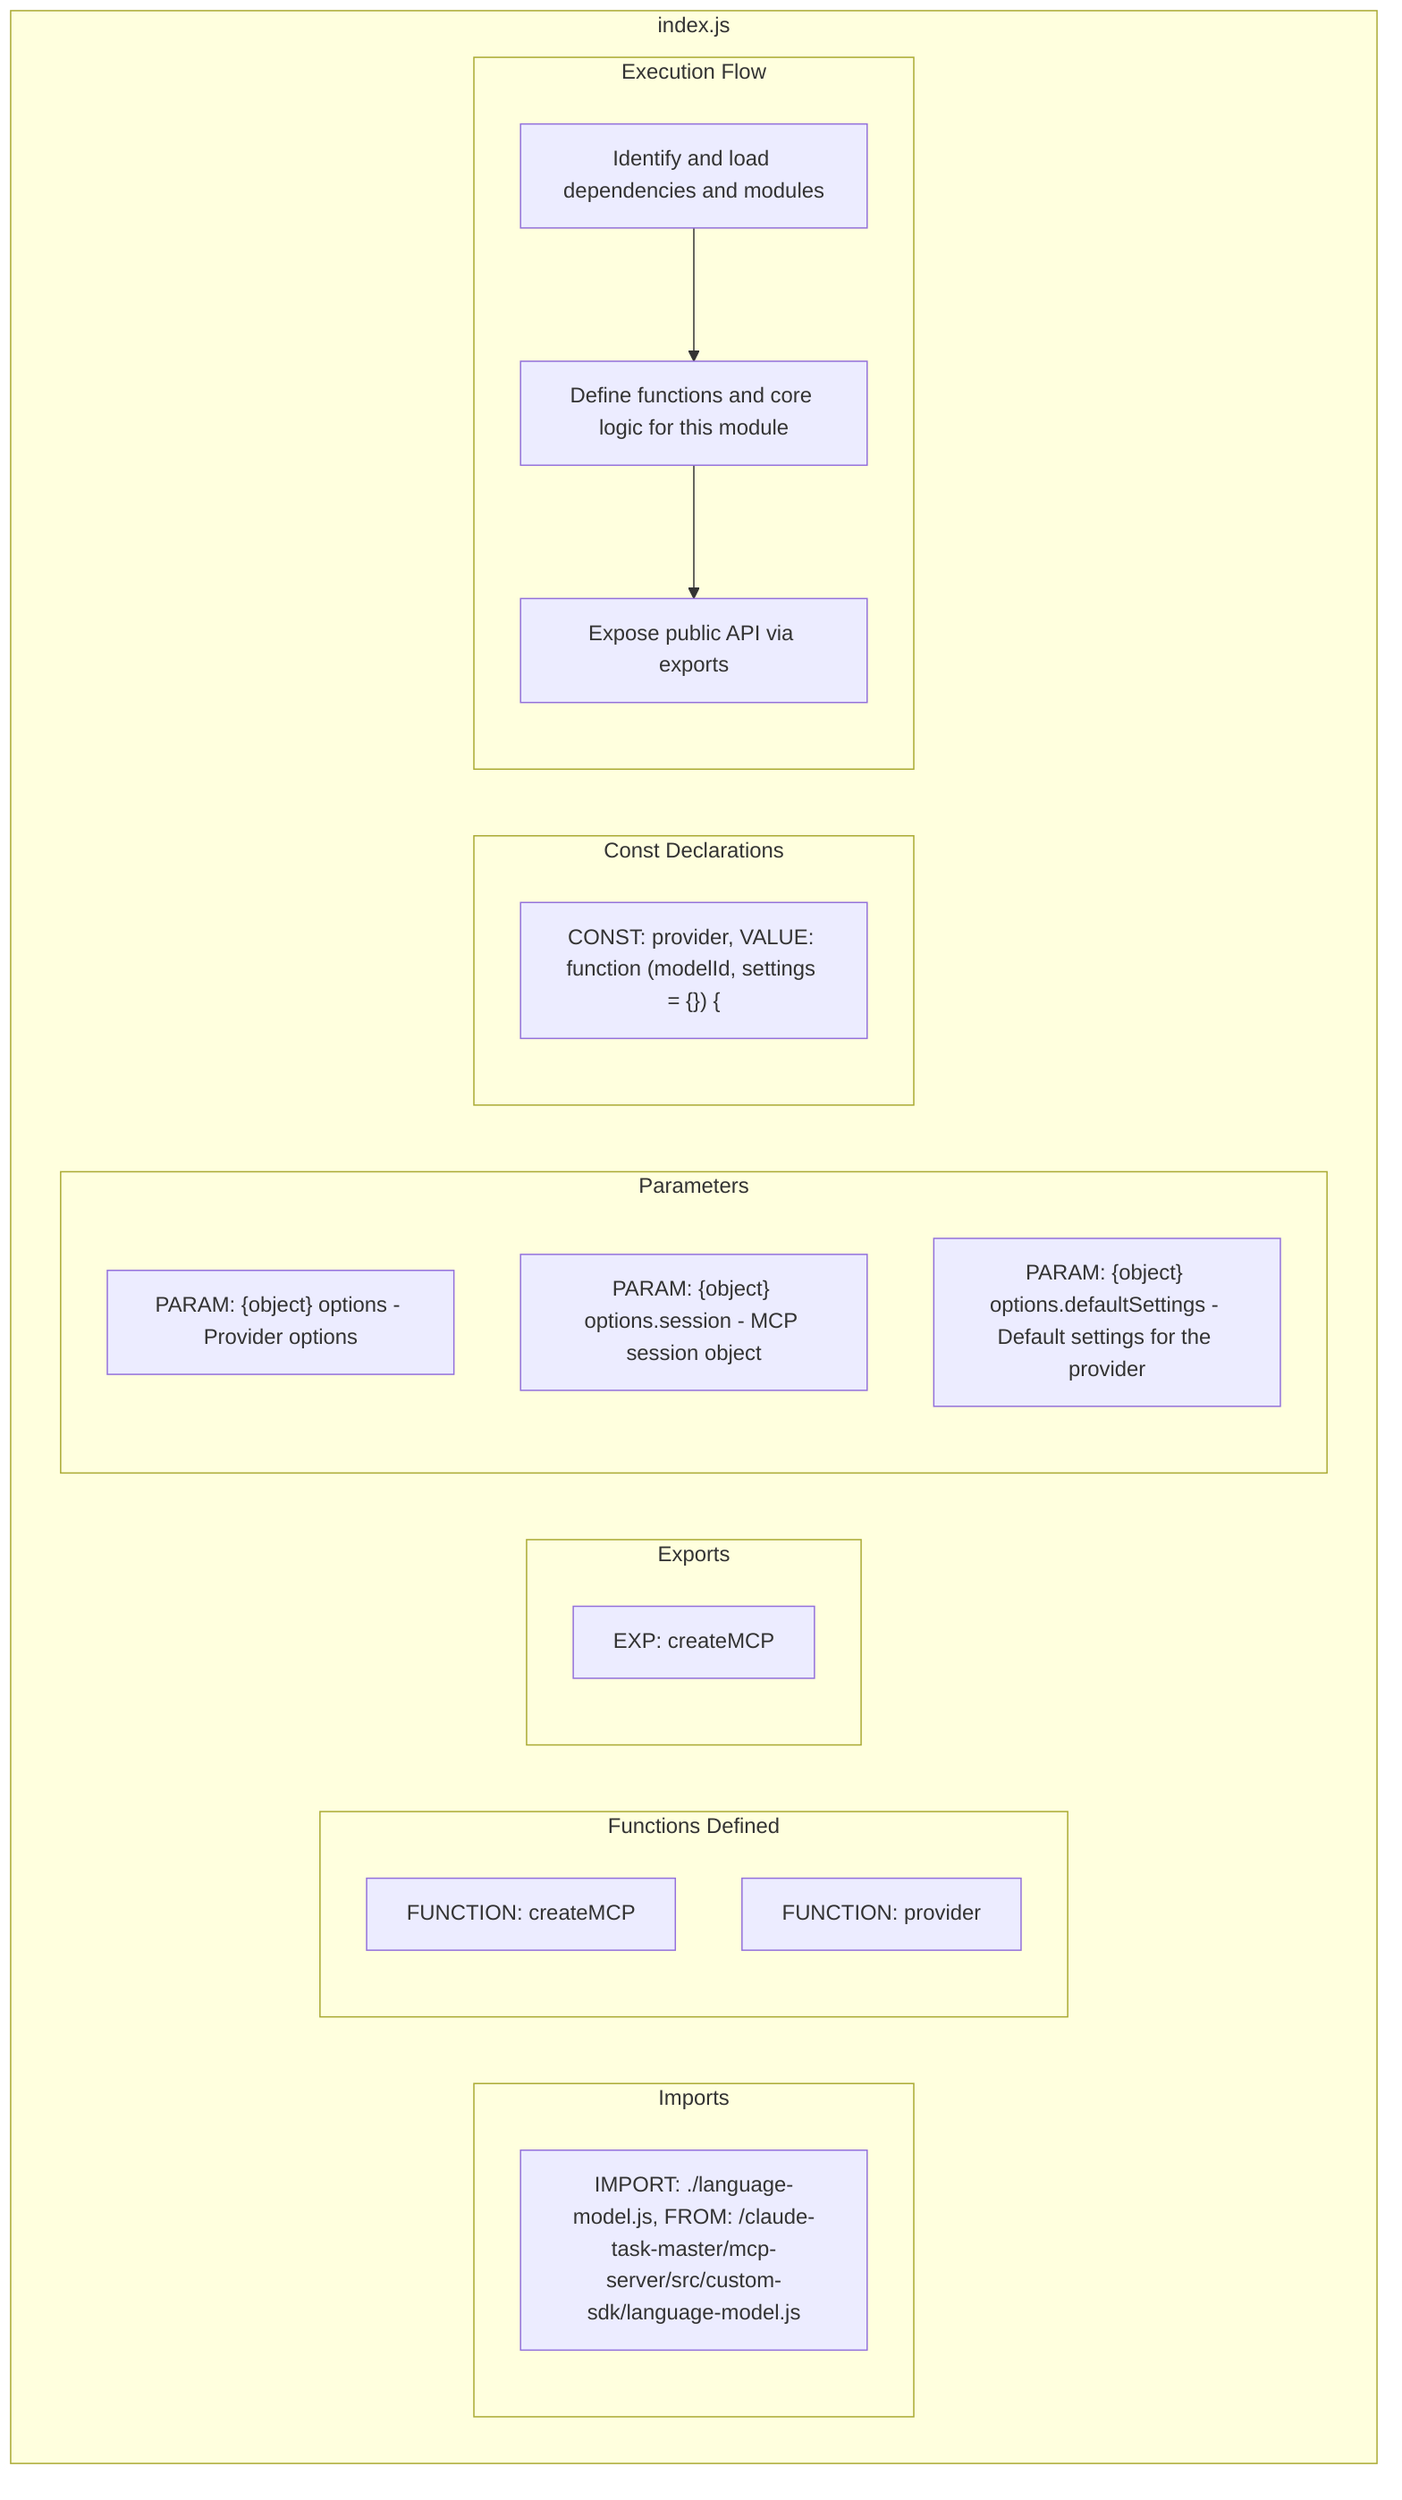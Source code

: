 flowchart TB
    subgraph Imports["Imports"]
        I1["IMPORT: ./language-model.js, FROM: /claude-task-master/mcp-server/src/custom-sdk/language-model.js"]
    end
    subgraph FunctionsDefined["Functions Defined"]
        FU1["FUNCTION: createMCP"]
        FU2["FUNCTION: provider"]
    end
    subgraph Exports["Exports"]
        E1["EXP: createMCP"]
    end
    subgraph Parameters["Parameters"]
        P1["PARAM: {object} options - Provider options"]
        P2["PARAM: {object} options.session - MCP session object"]
        P3["PARAM: {object} options.defaultSettings - Default settings for the provider"]
    end
    subgraph Constants["Const Declarations"]
        C1["CONST: provider, VALUE: function (modelId, settings = {}) {"]
    end
    subgraph ExecutionFlow["Execution Flow"]
        FL1["Identify and load dependencies and modules"]
        FL2["Define functions and core logic for this module"]
        FL3["Expose public API via exports"]
    end
    subgraph FileName["index.js"]
        Imports
        FunctionsDefined
        Exports
        Parameters
        Constants
        ExecutionFlow
    end
    FL1 --> FL2
    FL2 --> FL3
